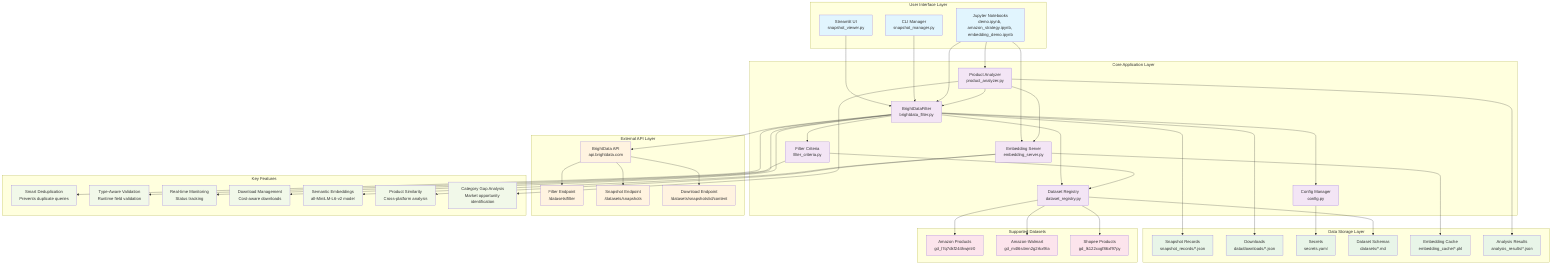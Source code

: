 graph TB
    %% User Interface Layer
    subgraph "User Interface Layer"
        UI["Streamlit UI<br/>snapshot_viewer.py"]
        CLI["CLI Manager<br/>snapshot_manager.py"]
        JUPYTER["Jupyter Notebooks<br/>demo.ipynb, amazon_strategy.ipynb, embedding_demo.ipynb"]
    end

    %% Core Application Layer
    subgraph "Core Application Layer"
        BDF["BrightDataFilter<br/>brightdata_filter.py"]
        FC["Filter Criteria<br/>filter_criteria.py"]
        DR["Dataset Registry<br/>dataset_registry.py"]
        CM["Config Manager<br/>config.py"]
        ES["Embedding Server<br/>embedding_server.py"]
        PA["Product Analyzer<br/>product_analyzer.py"]
    end

    %% Data Storage Layer
    subgraph "Data Storage Layer"
        SR["Snapshot Records<br/>snapshot_records/*.json"]
        DL["Downloads<br/>data/downloads/*.json"]
        SEC["Secrets<br/>secrets.yaml"]
        DS["Dataset Schemas<br/>datasets/*.md"]
        EC["Embedding Cache<br/>embedding_cache/*.pkl"]
        AR["Analysis Results<br/>analysis_results/*.json"]
    end

    %% External API Layer
    subgraph "External API Layer"
        BDA["BrightData API<br/>api.brightdata.com"]
        FILTER["Filter Endpoint<br/>/datasets/filter"]
        SNAPSHOT["Snapshot Endpoint<br/>/datasets/snapshots"]
        DOWNLOAD["Download Endpoint<br/>/datasets/snapshots/id/content"]
    end

    %% Dataset Support
    subgraph "Supported Datasets"
        AMAZON["Amazon Products<br/>gd_l7q7dkf244hwjntr0"]
        AMAZONWALMART["Amazon-Walmart<br/>gd_m4l6s4mn2g2rkx9lia"]
        SHOPEE["Shopee Products<br/>gd_lk122xxgf86xf97py"]
    end

    %% User Interactions
    UI --> BDF
    CLI --> BDF
    JUPYTER --> BDF
    JUPYTER --> ES
    JUPYTER --> PA

    %% Core Dependencies
    BDF --> FC
    BDF --> DR
    BDF --> CM
    FC --> DR
    PA --> ES
    PA --> BDF

    %% Data Flow
    BDF --> SR
    BDF --> DL
    CM --> SEC
    DR --> DS
    ES --> EC
    PA --> AR

    %% API Communication
    BDF --> BDA
    BDA --> FILTER
    BDA --> SNAPSHOT
    BDA --> DOWNLOAD

    %% Dataset Integration
    DR --> AMAZON
    DR --> AMAZONWALMART
    DR --> SHOPEE

    %% Key Features
    subgraph "Key Features"
        DEDUP["Smart Deduplication<br/>Prevents duplicate queries"]
        VALID["Type-Aware Validation<br/>Runtime field validation"]
        MONITOR["Real-time Monitoring<br/>Status tracking"]
        DOWNLOAD_MGR["Download Management<br/>Cost-aware downloads"]
        EMBED["Semantic Embeddings<br/>all-MiniLM-L6-v2 model"]
        SIMILARITY["Product Similarity<br/>Cross-platform analysis"]
        GAP_ANALYSIS["Category Gap Analysis<br/>Market opportunity identification"]
    end

    BDF --> DEDUP
    FC --> VALID
    BDF --> MONITOR
    BDF --> DOWNLOAD_MGR
    ES --> EMBED
    ES --> SIMILARITY
    PA --> GAP_ANALYSIS

    %% Styling
    classDef uiLayer fill:#e1f5fe
    classDef coreLayer fill:#f3e5f5
    classDef dataLayer fill:#e8f5e8
    classDef apiLayer fill:#fff3e0
    classDef datasetLayer fill:#fce4ec
    classDef featureLayer fill:#f1f8e9

    class UI,CLI,JUPYTER uiLayer
    class BDF,FC,DR,CM,ES,PA coreLayer
    class SR,DL,SEC,DS,EC,AR dataLayer
    class BDA,FILTER,SNAPSHOT,DOWNLOAD apiLayer
    class AMAZON,AMAZONWALMART,SHOPEE datasetLayer
    class DEDUP,VALID,MONITOR,DOWNLOAD_MGR,EMBED,SIMILARITY,GAP_ANALYSIS featureLayer